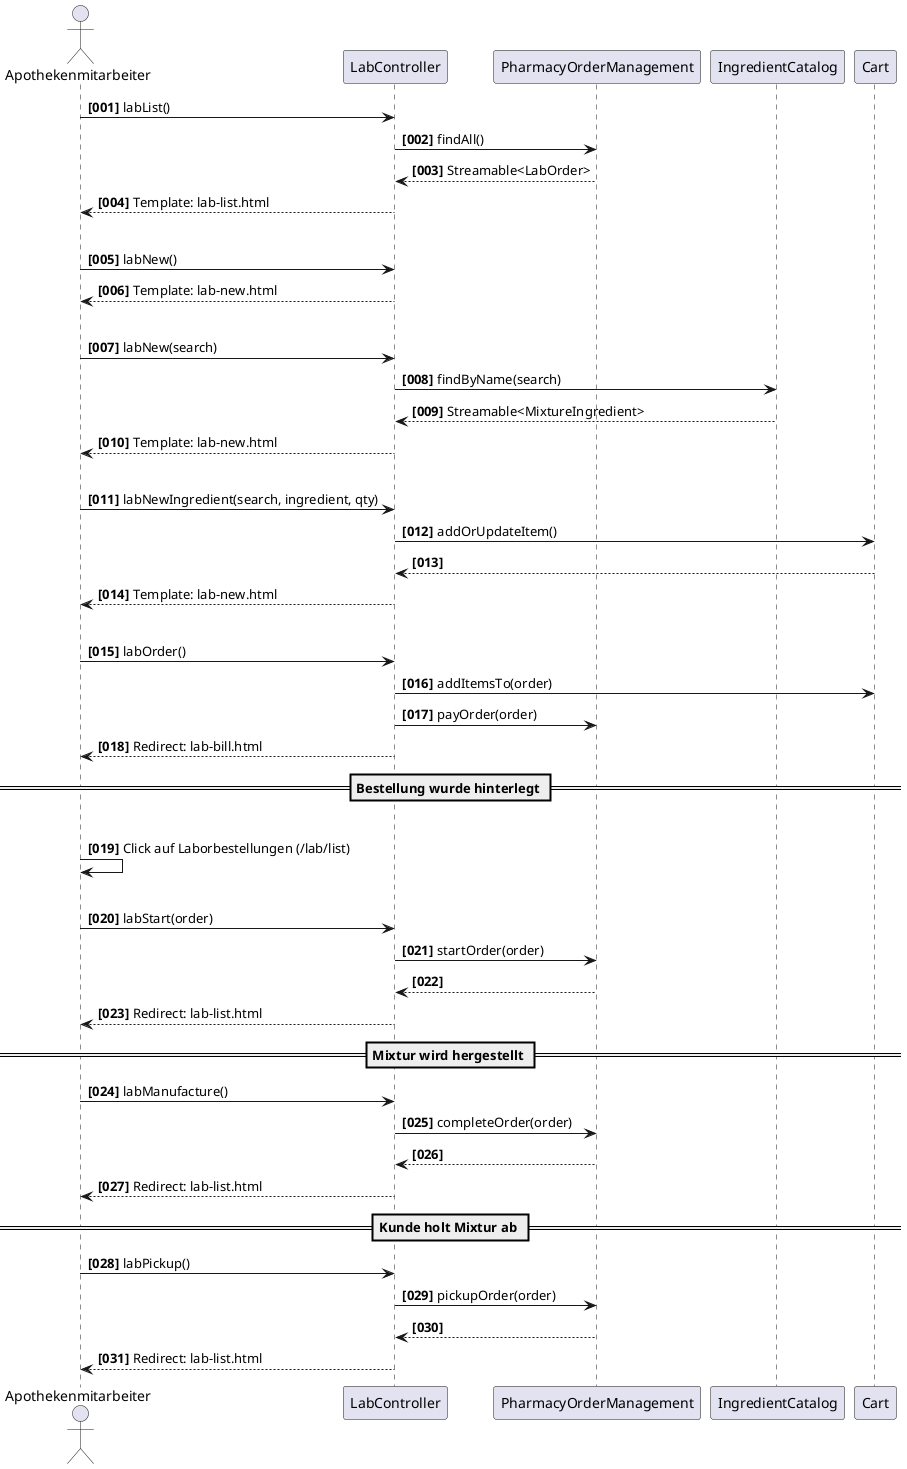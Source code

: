 @startuml Lab Runtime View

actor Apothekenmitarbeiter as E
participant LabController
participant PharmacyOrderManagement as OM
participant IngredientCatalog as IC
participant Cart

autonumber "<b>[000]"

E -> LabController: labList()
LabController -> OM: findAll()
OM --> LabController: Streamable<LabOrder>
LabController --> E: Template: lab-list.html

|||

E -> LabController: labNew()
LabController --> E: Template: lab-new.html

|||

E -> LabController: labNew(search)
LabController -> IC: findByName(search)
IC --> LabController: Streamable<MixtureIngredient>
LabController --> E: Template: lab-new.html

|||

E -> LabController: labNewIngredient(search, ingredient, qty)
LabController -> Cart: addOrUpdateItem()
Cart --> LabController
LabController --> E: Template: lab-new.html

|||

E -> LabController: labOrder()
LabController -> Cart: addItemsTo(order)
LabController -> OM: payOrder(order)
LabController --> E: Redirect: lab-bill.html

== Bestellung wurde hinterlegt ==

|||
E -> E: Click auf Laborbestellungen (/lab/list)

|||
E -> LabController: labStart(order)
LabController -> OM: startOrder(order)
OM --> LabController
LabController --> E: Redirect: lab-list.html

== Mixtur wird hergestellt ==

E -> LabController: labManufacture()
LabController -> OM: completeOrder(order)
OM --> LabController
LabController --> E: Redirect: lab-list.html

== Kunde holt Mixtur ab ==

E -> LabController: labPickup()
LabController -> OM: pickupOrder(order)
OM --> LabController
LabController --> E: Redirect: lab-list.html

@enduml
